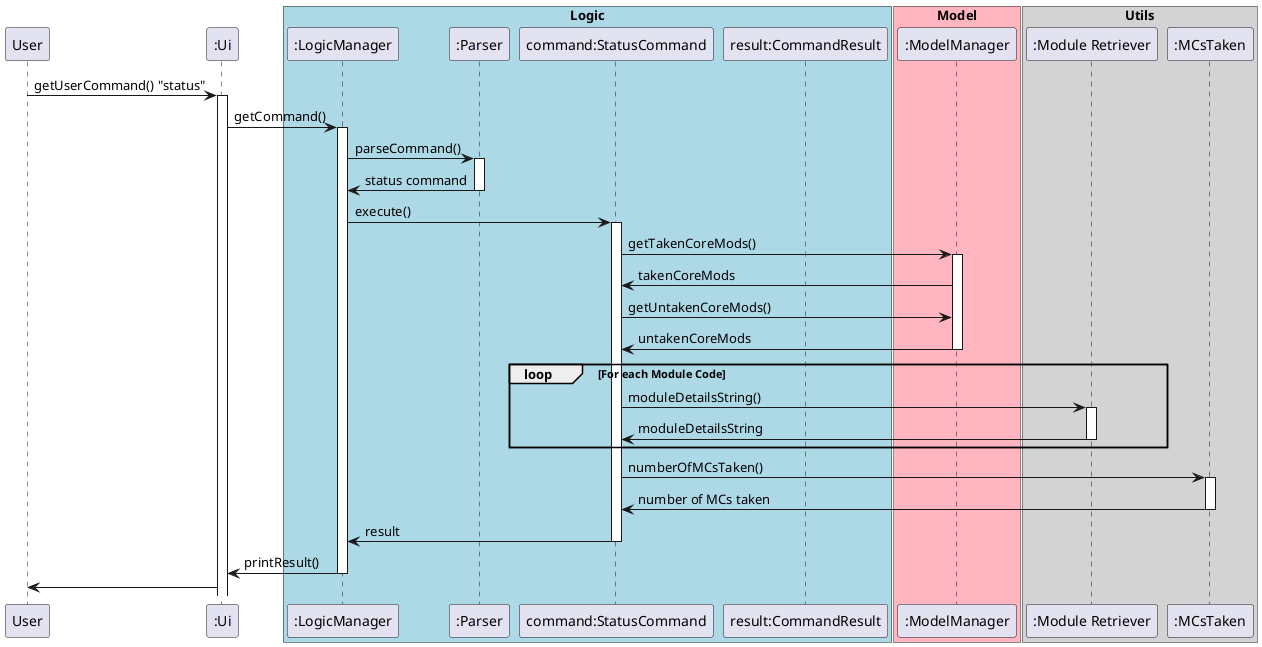 @startuml
participant User
participant ":Ui" as Ui

box "Logic" #LightBlue
participant ":LogicManager" as LogicManager
participant ":Parser" as Parser
participant "command:StatusCommand" as StatusCommand
participant "result:CommandResult" as CommandResult
end box

box "Model" #LightPink
participant ":ModelManager" as ModelManager
end box

box "Utils" #LightGrey
participant ":Module Retriever" as ModuleRetriever
participant ":MCsTaken" as MCsTaken
end box

User -> Ui: getUserCommand() "status"
activate Ui

Ui -> LogicManager: getCommand()
activate LogicManager

LogicManager -> Parser: parseCommand()
activate Parser
Parser -> LogicManager: status command
deactivate Parser

LogicManager -> "StatusCommand" : execute()
activate "StatusCommand"

"StatusCommand" -> ModelManager: getTakenCoreMods()
activate ModelManager
ModelManager -> "StatusCommand": takenCoreMods
"StatusCommand" -> ModelManager: getUntakenCoreMods()
ModelManager -> "StatusCommand": untakenCoreMods
deactivate ModelManager

loop For each Module Code
    "StatusCommand" -> ModuleRetriever: moduleDetailsString()
    activate ModuleRetriever
    ModuleRetriever -> "StatusCommand": moduleDetailsString
    deactivate ModuleRetriever
end

"StatusCommand" -> MCsTaken: numberOfMCsTaken()
activate MCsTaken
MCsTaken -> "StatusCommand": number of MCs taken
deactivate MCsTaken

"StatusCommand" -> LogicManager: result
deactivate "StatusCommand"

LogicManager -> Ui: printResult()
deactivate "LogicManager"


Ui -> User

@enduml
